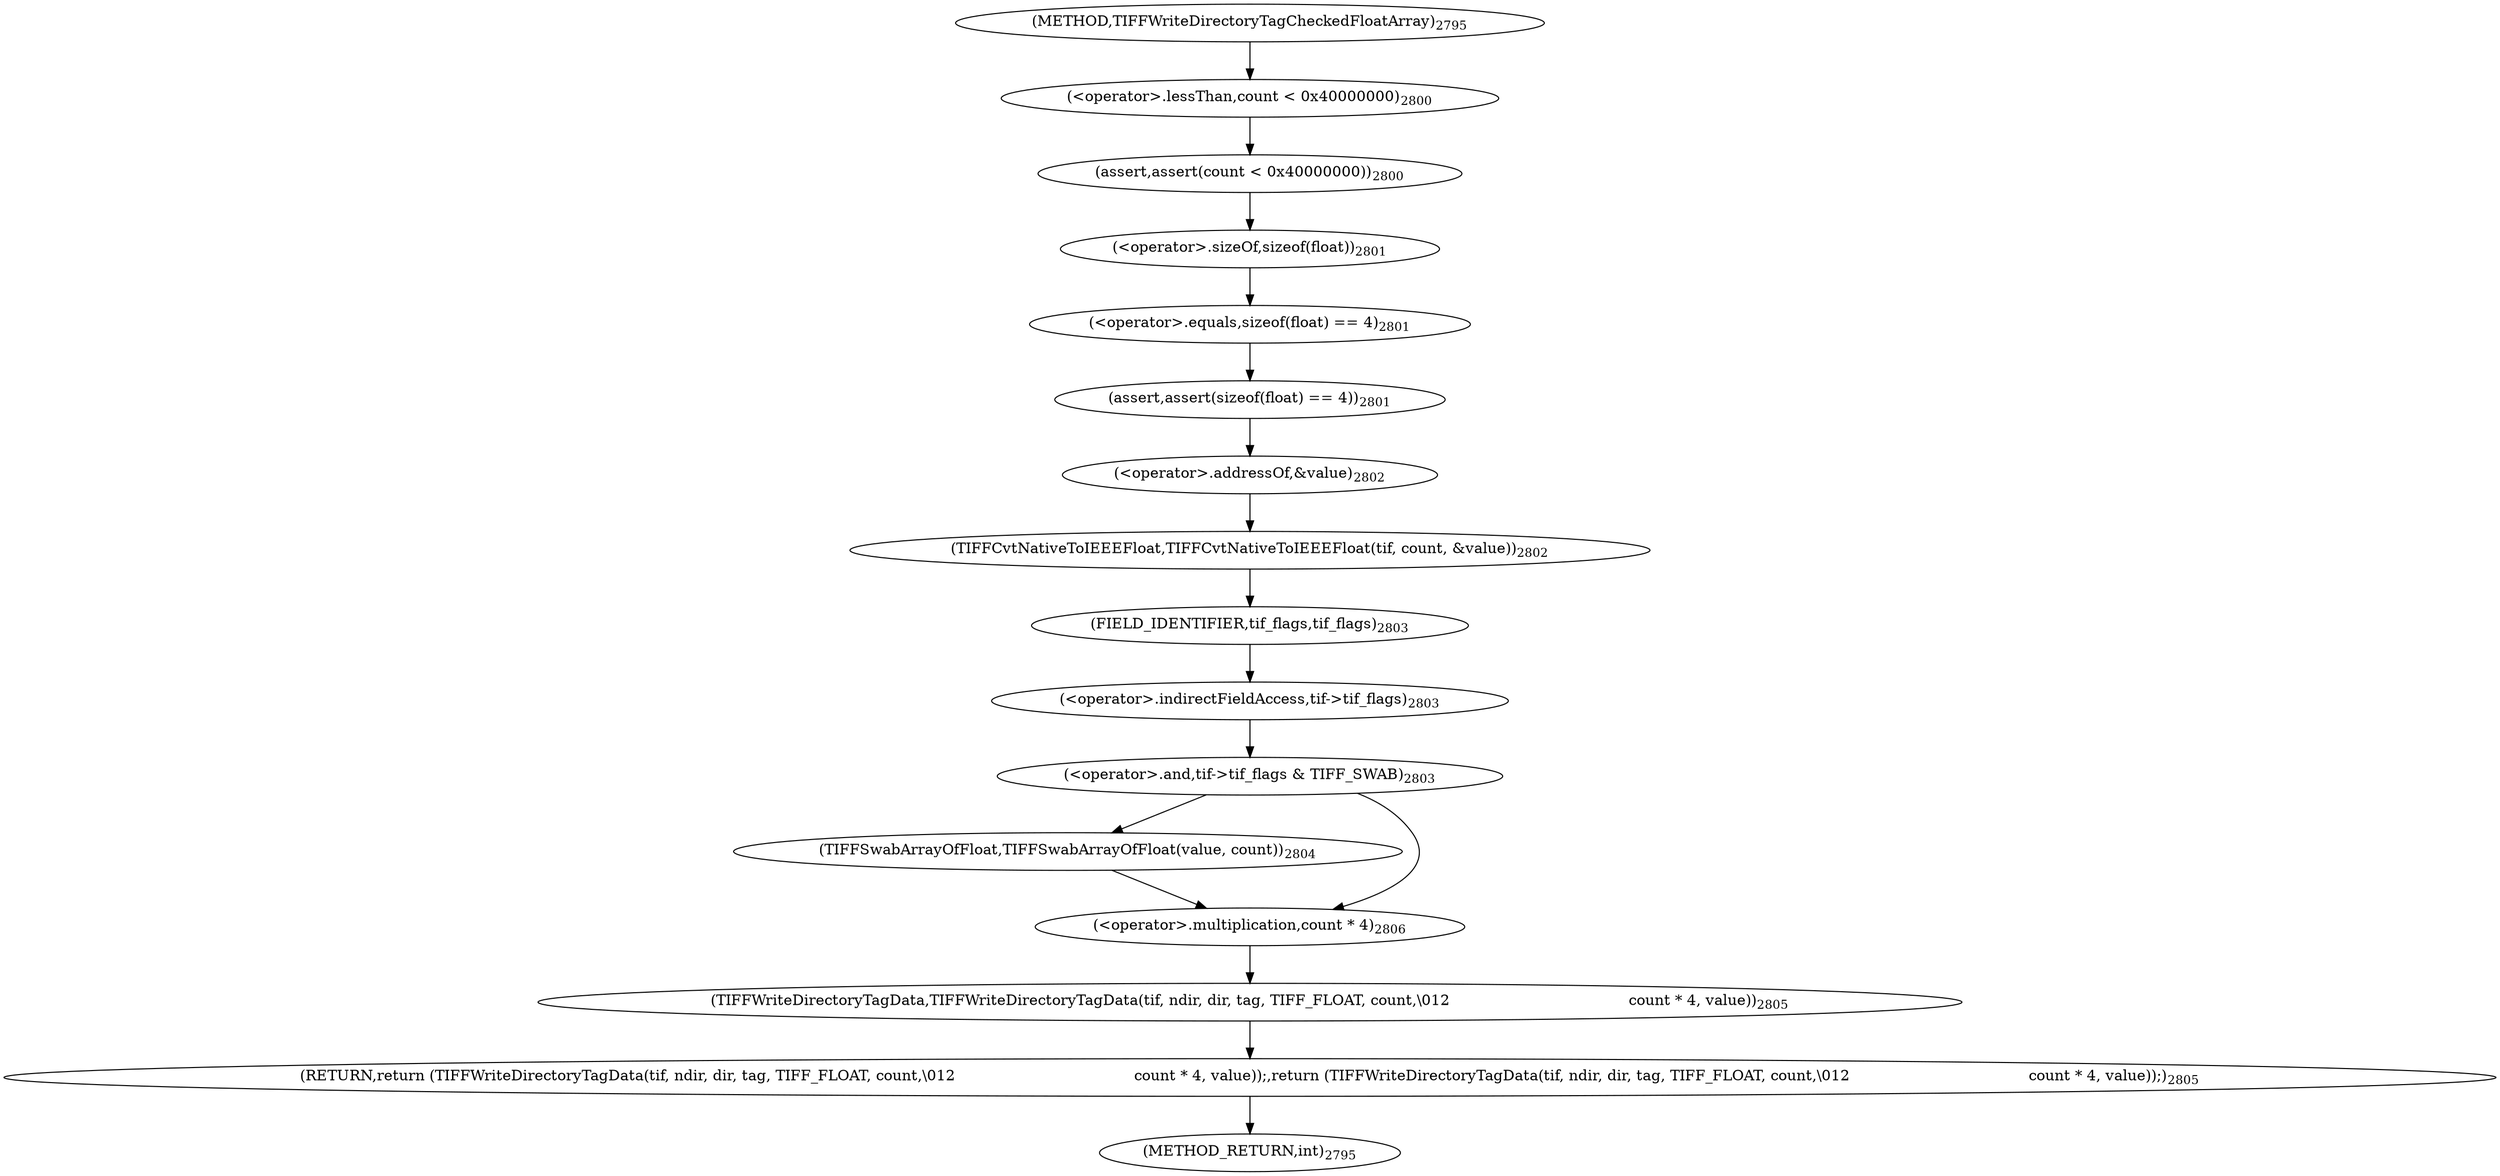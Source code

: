 digraph "TIFFWriteDirectoryTagCheckedFloatArray" {  
"71496" [label = <(assert,assert(count &lt; 0x40000000))<SUB>2800</SUB>> ]
"71500" [label = <(assert,assert(sizeof(float) == 4))<SUB>2801</SUB>> ]
"71505" [label = <(TIFFCvtNativeToIEEEFloat,TIFFCvtNativeToIEEEFloat(tif, count, &amp;value))<SUB>2802</SUB>> ]
"71520" [label = <(RETURN,return (TIFFWriteDirectoryTagData(tif, ndir, dir, tag, TIFF_FLOAT, count,\012                                      count * 4, value));,return (TIFFWriteDirectoryTagData(tif, ndir, dir, tag, TIFF_FLOAT, count,\012                                      count * 4, value));)<SUB>2805</SUB>> ]
"71497" [label = <(&lt;operator&gt;.lessThan,count &lt; 0x40000000)<SUB>2800</SUB>> ]
"71501" [label = <(&lt;operator&gt;.equals,sizeof(float) == 4)<SUB>2801</SUB>> ]
"71508" [label = <(&lt;operator&gt;.addressOf,&amp;value)<SUB>2802</SUB>> ]
"71511" [label = <(&lt;operator&gt;.and,tif-&gt;tif_flags &amp; TIFF_SWAB)<SUB>2803</SUB>> ]
"71521" [label = <(TIFFWriteDirectoryTagData,TIFFWriteDirectoryTagData(tif, ndir, dir, tag, TIFF_FLOAT, count,\012                                      count * 4, value))<SUB>2805</SUB>> ]
"71502" [label = <(&lt;operator&gt;.sizeOf,sizeof(float))<SUB>2801</SUB>> ]
"71512" [label = <(&lt;operator&gt;.indirectFieldAccess,tif-&gt;tif_flags)<SUB>2803</SUB>> ]
"71517" [label = <(TIFFSwabArrayOfFloat,TIFFSwabArrayOfFloat(value, count))<SUB>2804</SUB>> ]
"71528" [label = <(&lt;operator&gt;.multiplication,count * 4)<SUB>2806</SUB>> ]
"71514" [label = <(FIELD_IDENTIFIER,tif_flags,tif_flags)<SUB>2803</SUB>> ]
"71488" [label = <(METHOD,TIFFWriteDirectoryTagCheckedFloatArray)<SUB>2795</SUB>> ]
"71532" [label = <(METHOD_RETURN,int)<SUB>2795</SUB>> ]
  "71496" -> "71502" 
  "71500" -> "71508" 
  "71505" -> "71514" 
  "71520" -> "71532" 
  "71497" -> "71496" 
  "71501" -> "71500" 
  "71508" -> "71505" 
  "71511" -> "71517" 
  "71511" -> "71528" 
  "71521" -> "71520" 
  "71502" -> "71501" 
  "71512" -> "71511" 
  "71517" -> "71528" 
  "71528" -> "71521" 
  "71514" -> "71512" 
  "71488" -> "71497" 
}

